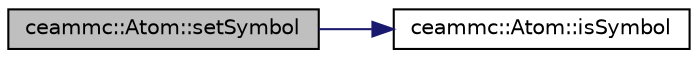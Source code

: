 digraph "ceammc::Atom::setSymbol"
{
  edge [fontname="Helvetica",fontsize="10",labelfontname="Helvetica",labelfontsize="10"];
  node [fontname="Helvetica",fontsize="10",shape=record];
  rankdir="LR";
  Node1 [label="ceammc::Atom::setSymbol",height=0.2,width=0.4,color="black", fillcolor="grey75", style="filled" fontcolor="black"];
  Node1 -> Node2 [color="midnightblue",fontsize="10",style="solid",fontname="Helvetica"];
  Node2 [label="ceammc::Atom::isSymbol",height=0.2,width=0.4,color="black", fillcolor="white", style="filled",URL="$classceammc_1_1_atom.html#a2c4bb5cf0db422ac820ffb70f20c4d42"];
}
